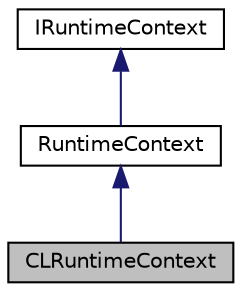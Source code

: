 digraph "CLRuntimeContext"
{
 // LATEX_PDF_SIZE
  edge [fontname="Helvetica",fontsize="10",labelfontname="Helvetica",labelfontsize="10"];
  node [fontname="Helvetica",fontsize="10",shape=record];
  Node1 [label="CLRuntimeContext",height=0.2,width=0.4,color="black", fillcolor="grey75", style="filled", fontcolor="black",tooltip="Runtime context."];
  Node2 -> Node1 [dir="back",color="midnightblue",fontsize="10",style="solid",fontname="Helvetica"];
  Node2 [label="RuntimeContext",height=0.2,width=0.4,color="black", fillcolor="white", style="filled",URL="$classarm__compute_1_1_runtime_context.xhtml",tooltip="Runtime context."];
  Node3 -> Node2 [dir="back",color="midnightblue",fontsize="10",style="solid",fontname="Helvetica"];
  Node3 [label="IRuntimeContext",height=0.2,width=0.4,color="black", fillcolor="white", style="filled",URL="$classarm__compute_1_1_i_runtime_context.xhtml",tooltip="Context interface."];
}

